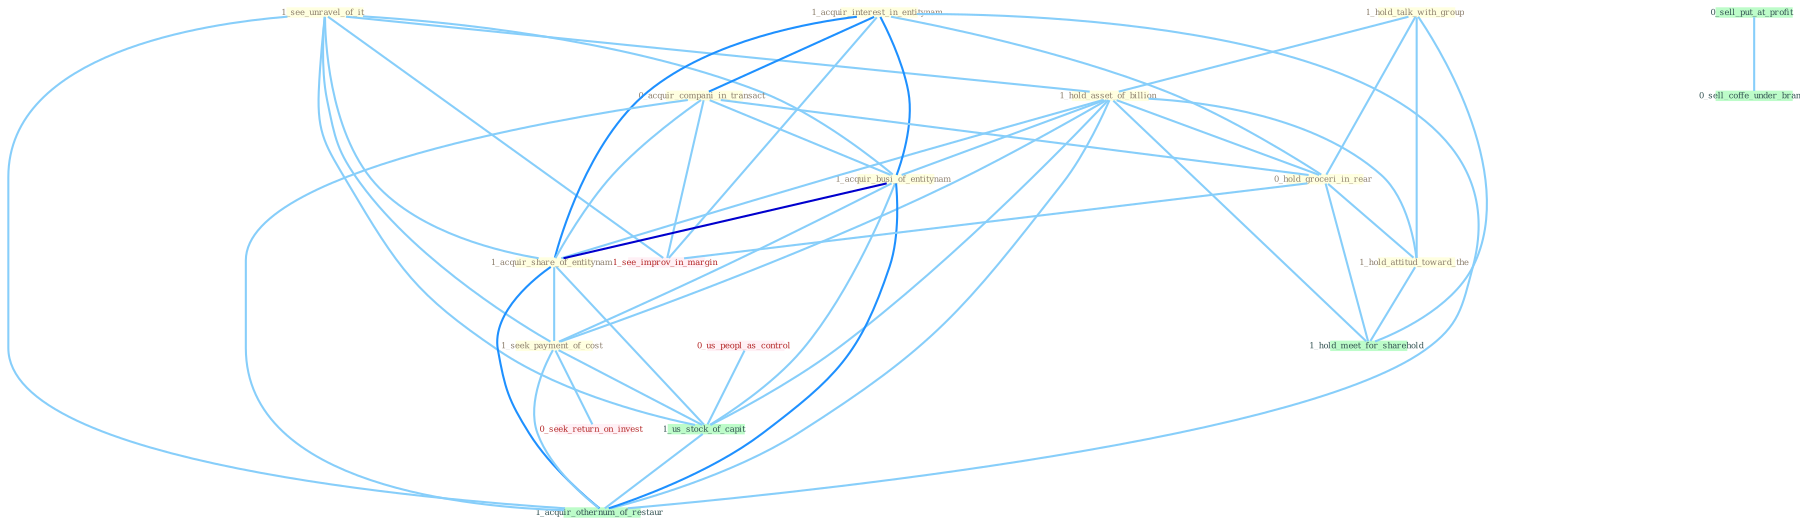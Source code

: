 Graph G{ 
    node
    [shape=polygon,style=filled,width=.5,height=.06,color="#BDFCC9",fixedsize=true,fontsize=4,
    fontcolor="#2f4f4f"];
    {node
    [color="#ffffe0", fontcolor="#8b7d6b"] "1_see_unravel_of_it " "1_hold_talk_with_group " "1_hold_asset_of_billion " "1_acquir_interest_in_entitynam " "0_acquir_compani_in_transact " "1_acquir_busi_of_entitynam " "1_acquir_share_of_entitynam " "0_hold_groceri_in_rear " "1_seek_payment_of_cost " "1_hold_attitud_toward_the "}
{node [color="#fff0f5", fontcolor="#b22222"] "0_us_peopl_as_control " "0_seek_return_on_invest " "1_see_improv_in_margin "}
edge [color="#B0E2FF"];

	"1_see_unravel_of_it " -- "1_hold_asset_of_billion " [w="1", color="#87cefa" ];
	"1_see_unravel_of_it " -- "1_acquir_busi_of_entitynam " [w="1", color="#87cefa" ];
	"1_see_unravel_of_it " -- "1_acquir_share_of_entitynam " [w="1", color="#87cefa" ];
	"1_see_unravel_of_it " -- "1_seek_payment_of_cost " [w="1", color="#87cefa" ];
	"1_see_unravel_of_it " -- "1_us_stock_of_capit " [w="1", color="#87cefa" ];
	"1_see_unravel_of_it " -- "1_see_improv_in_margin " [w="1", color="#87cefa" ];
	"1_see_unravel_of_it " -- "1_acquir_othernum_of_restaur " [w="1", color="#87cefa" ];
	"1_hold_talk_with_group " -- "1_hold_asset_of_billion " [w="1", color="#87cefa" ];
	"1_hold_talk_with_group " -- "0_hold_groceri_in_rear " [w="1", color="#87cefa" ];
	"1_hold_talk_with_group " -- "1_hold_attitud_toward_the " [w="1", color="#87cefa" ];
	"1_hold_talk_with_group " -- "1_hold_meet_for_sharehold " [w="1", color="#87cefa" ];
	"1_hold_asset_of_billion " -- "1_acquir_busi_of_entitynam " [w="1", color="#87cefa" ];
	"1_hold_asset_of_billion " -- "1_acquir_share_of_entitynam " [w="1", color="#87cefa" ];
	"1_hold_asset_of_billion " -- "0_hold_groceri_in_rear " [w="1", color="#87cefa" ];
	"1_hold_asset_of_billion " -- "1_seek_payment_of_cost " [w="1", color="#87cefa" ];
	"1_hold_asset_of_billion " -- "1_hold_attitud_toward_the " [w="1", color="#87cefa" ];
	"1_hold_asset_of_billion " -- "1_us_stock_of_capit " [w="1", color="#87cefa" ];
	"1_hold_asset_of_billion " -- "1_hold_meet_for_sharehold " [w="1", color="#87cefa" ];
	"1_hold_asset_of_billion " -- "1_acquir_othernum_of_restaur " [w="1", color="#87cefa" ];
	"1_acquir_interest_in_entitynam " -- "0_acquir_compani_in_transact " [w="2", color="#1e90ff" , len=0.8];
	"1_acquir_interest_in_entitynam " -- "1_acquir_busi_of_entitynam " [w="2", color="#1e90ff" , len=0.8];
	"1_acquir_interest_in_entitynam " -- "1_acquir_share_of_entitynam " [w="2", color="#1e90ff" , len=0.8];
	"1_acquir_interest_in_entitynam " -- "0_hold_groceri_in_rear " [w="1", color="#87cefa" ];
	"1_acquir_interest_in_entitynam " -- "1_see_improv_in_margin " [w="1", color="#87cefa" ];
	"1_acquir_interest_in_entitynam " -- "1_acquir_othernum_of_restaur " [w="1", color="#87cefa" ];
	"0_acquir_compani_in_transact " -- "1_acquir_busi_of_entitynam " [w="1", color="#87cefa" ];
	"0_acquir_compani_in_transact " -- "1_acquir_share_of_entitynam " [w="1", color="#87cefa" ];
	"0_acquir_compani_in_transact " -- "0_hold_groceri_in_rear " [w="1", color="#87cefa" ];
	"0_acquir_compani_in_transact " -- "1_see_improv_in_margin " [w="1", color="#87cefa" ];
	"0_acquir_compani_in_transact " -- "1_acquir_othernum_of_restaur " [w="1", color="#87cefa" ];
	"1_acquir_busi_of_entitynam " -- "1_acquir_share_of_entitynam " [w="3", color="#0000cd" , len=0.6];
	"1_acquir_busi_of_entitynam " -- "1_seek_payment_of_cost " [w="1", color="#87cefa" ];
	"1_acquir_busi_of_entitynam " -- "1_us_stock_of_capit " [w="1", color="#87cefa" ];
	"1_acquir_busi_of_entitynam " -- "1_acquir_othernum_of_restaur " [w="2", color="#1e90ff" , len=0.8];
	"1_acquir_share_of_entitynam " -- "1_seek_payment_of_cost " [w="1", color="#87cefa" ];
	"1_acquir_share_of_entitynam " -- "1_us_stock_of_capit " [w="1", color="#87cefa" ];
	"1_acquir_share_of_entitynam " -- "1_acquir_othernum_of_restaur " [w="2", color="#1e90ff" , len=0.8];
	"0_hold_groceri_in_rear " -- "1_hold_attitud_toward_the " [w="1", color="#87cefa" ];
	"0_hold_groceri_in_rear " -- "1_see_improv_in_margin " [w="1", color="#87cefa" ];
	"0_hold_groceri_in_rear " -- "1_hold_meet_for_sharehold " [w="1", color="#87cefa" ];
	"1_seek_payment_of_cost " -- "0_seek_return_on_invest " [w="1", color="#87cefa" ];
	"1_seek_payment_of_cost " -- "1_us_stock_of_capit " [w="1", color="#87cefa" ];
	"1_seek_payment_of_cost " -- "1_acquir_othernum_of_restaur " [w="1", color="#87cefa" ];
	"1_hold_attitud_toward_the " -- "1_hold_meet_for_sharehold " [w="1", color="#87cefa" ];
	"0_us_peopl_as_control " -- "1_us_stock_of_capit " [w="1", color="#87cefa" ];
	"0_sell_put_at_profit " -- "0_sell_coffe_under_brand " [w="1", color="#87cefa" ];
	"1_us_stock_of_capit " -- "1_acquir_othernum_of_restaur " [w="1", color="#87cefa" ];
}